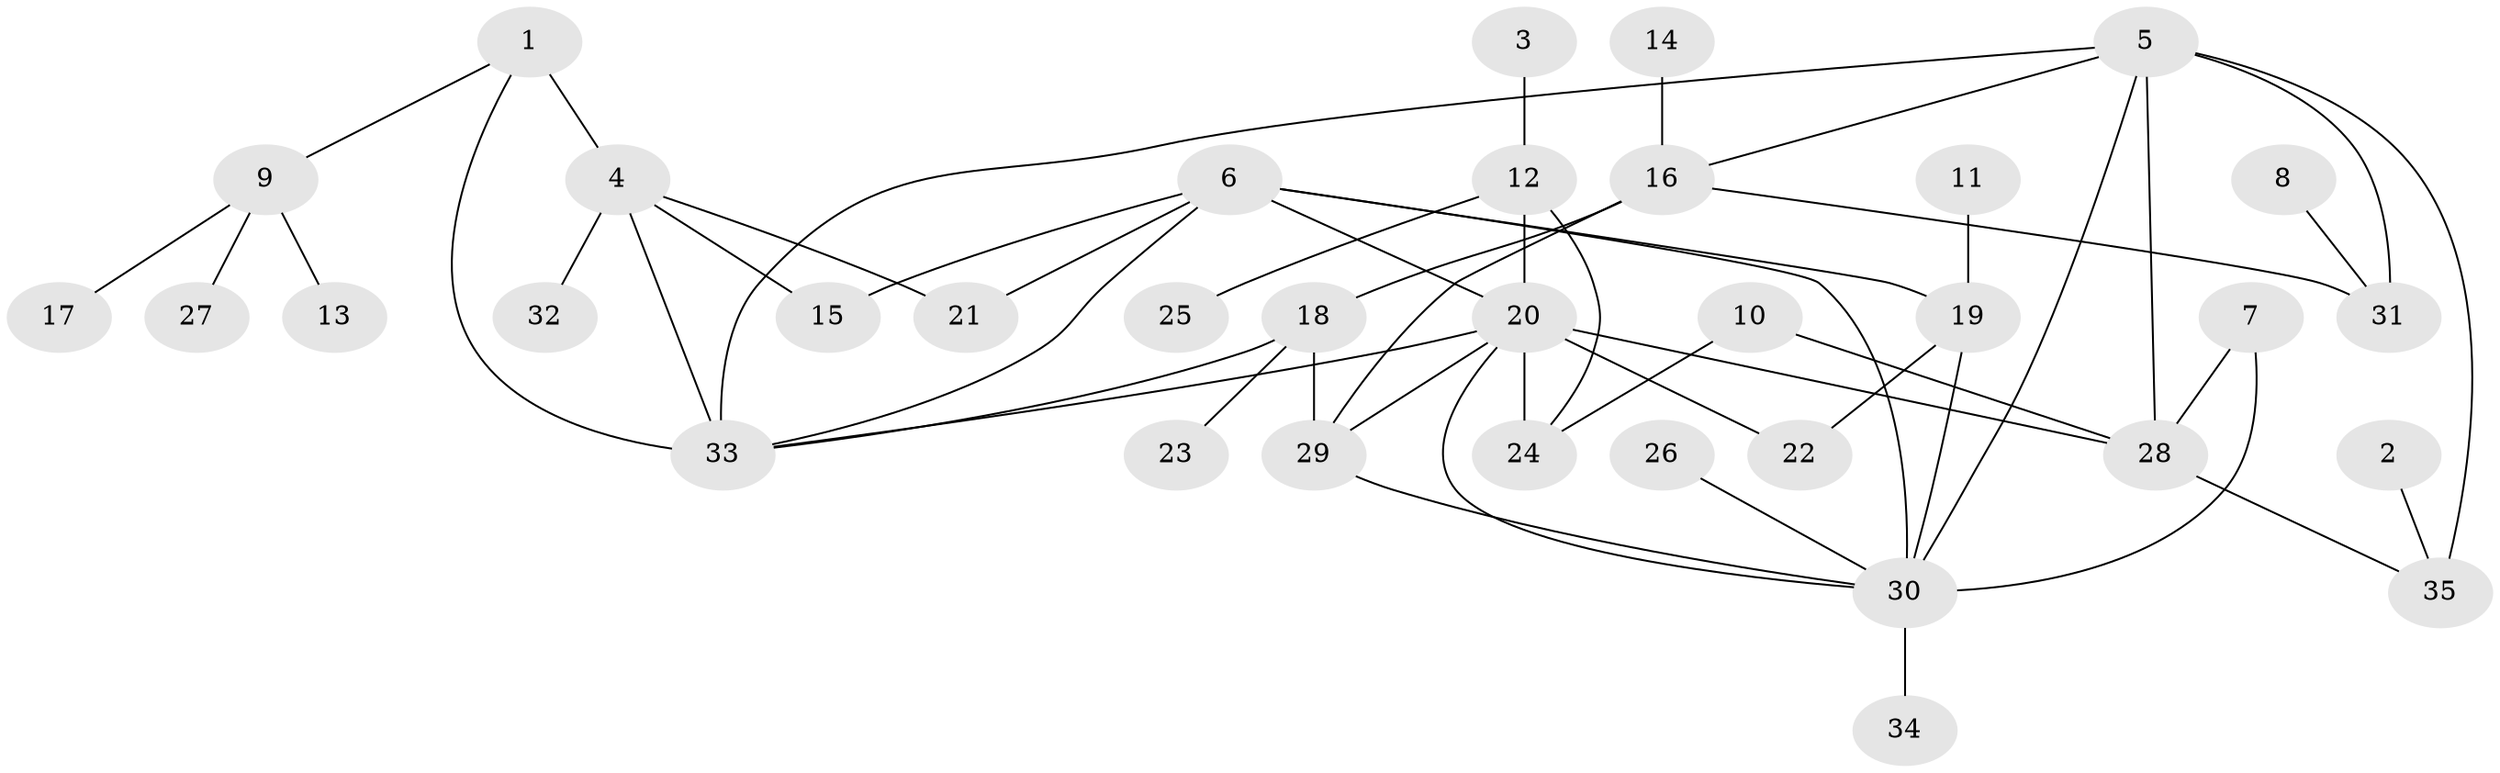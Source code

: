 // original degree distribution, {9: 0.023255813953488372, 4: 0.046511627906976744, 6: 0.06976744186046512, 5: 0.046511627906976744, 11: 0.011627906976744186, 8: 0.023255813953488372, 7: 0.03488372093023256, 1: 0.5, 2: 0.18604651162790697, 3: 0.05813953488372093}
// Generated by graph-tools (version 1.1) at 2025/37/03/04/25 23:37:40]
// undirected, 35 vertices, 52 edges
graph export_dot {
  node [color=gray90,style=filled];
  1;
  2;
  3;
  4;
  5;
  6;
  7;
  8;
  9;
  10;
  11;
  12;
  13;
  14;
  15;
  16;
  17;
  18;
  19;
  20;
  21;
  22;
  23;
  24;
  25;
  26;
  27;
  28;
  29;
  30;
  31;
  32;
  33;
  34;
  35;
  1 -- 4 [weight=2.0];
  1 -- 9 [weight=1.0];
  1 -- 33 [weight=1.0];
  2 -- 35 [weight=1.0];
  3 -- 12 [weight=1.0];
  4 -- 15 [weight=1.0];
  4 -- 21 [weight=1.0];
  4 -- 32 [weight=1.0];
  4 -- 33 [weight=2.0];
  5 -- 16 [weight=1.0];
  5 -- 28 [weight=2.0];
  5 -- 30 [weight=1.0];
  5 -- 31 [weight=1.0];
  5 -- 33 [weight=1.0];
  5 -- 35 [weight=2.0];
  6 -- 15 [weight=1.0];
  6 -- 19 [weight=1.0];
  6 -- 20 [weight=1.0];
  6 -- 21 [weight=2.0];
  6 -- 30 [weight=2.0];
  6 -- 33 [weight=1.0];
  7 -- 28 [weight=1.0];
  7 -- 30 [weight=1.0];
  8 -- 31 [weight=1.0];
  9 -- 13 [weight=1.0];
  9 -- 17 [weight=1.0];
  9 -- 27 [weight=1.0];
  10 -- 24 [weight=1.0];
  10 -- 28 [weight=1.0];
  11 -- 19 [weight=1.0];
  12 -- 20 [weight=2.0];
  12 -- 24 [weight=2.0];
  12 -- 25 [weight=1.0];
  14 -- 16 [weight=1.0];
  16 -- 18 [weight=1.0];
  16 -- 29 [weight=2.0];
  16 -- 31 [weight=1.0];
  18 -- 23 [weight=1.0];
  18 -- 29 [weight=2.0];
  18 -- 33 [weight=1.0];
  19 -- 22 [weight=1.0];
  19 -- 30 [weight=2.0];
  20 -- 22 [weight=1.0];
  20 -- 24 [weight=1.0];
  20 -- 28 [weight=1.0];
  20 -- 29 [weight=1.0];
  20 -- 30 [weight=1.0];
  20 -- 33 [weight=1.0];
  26 -- 30 [weight=1.0];
  28 -- 35 [weight=1.0];
  29 -- 30 [weight=1.0];
  30 -- 34 [weight=1.0];
}

